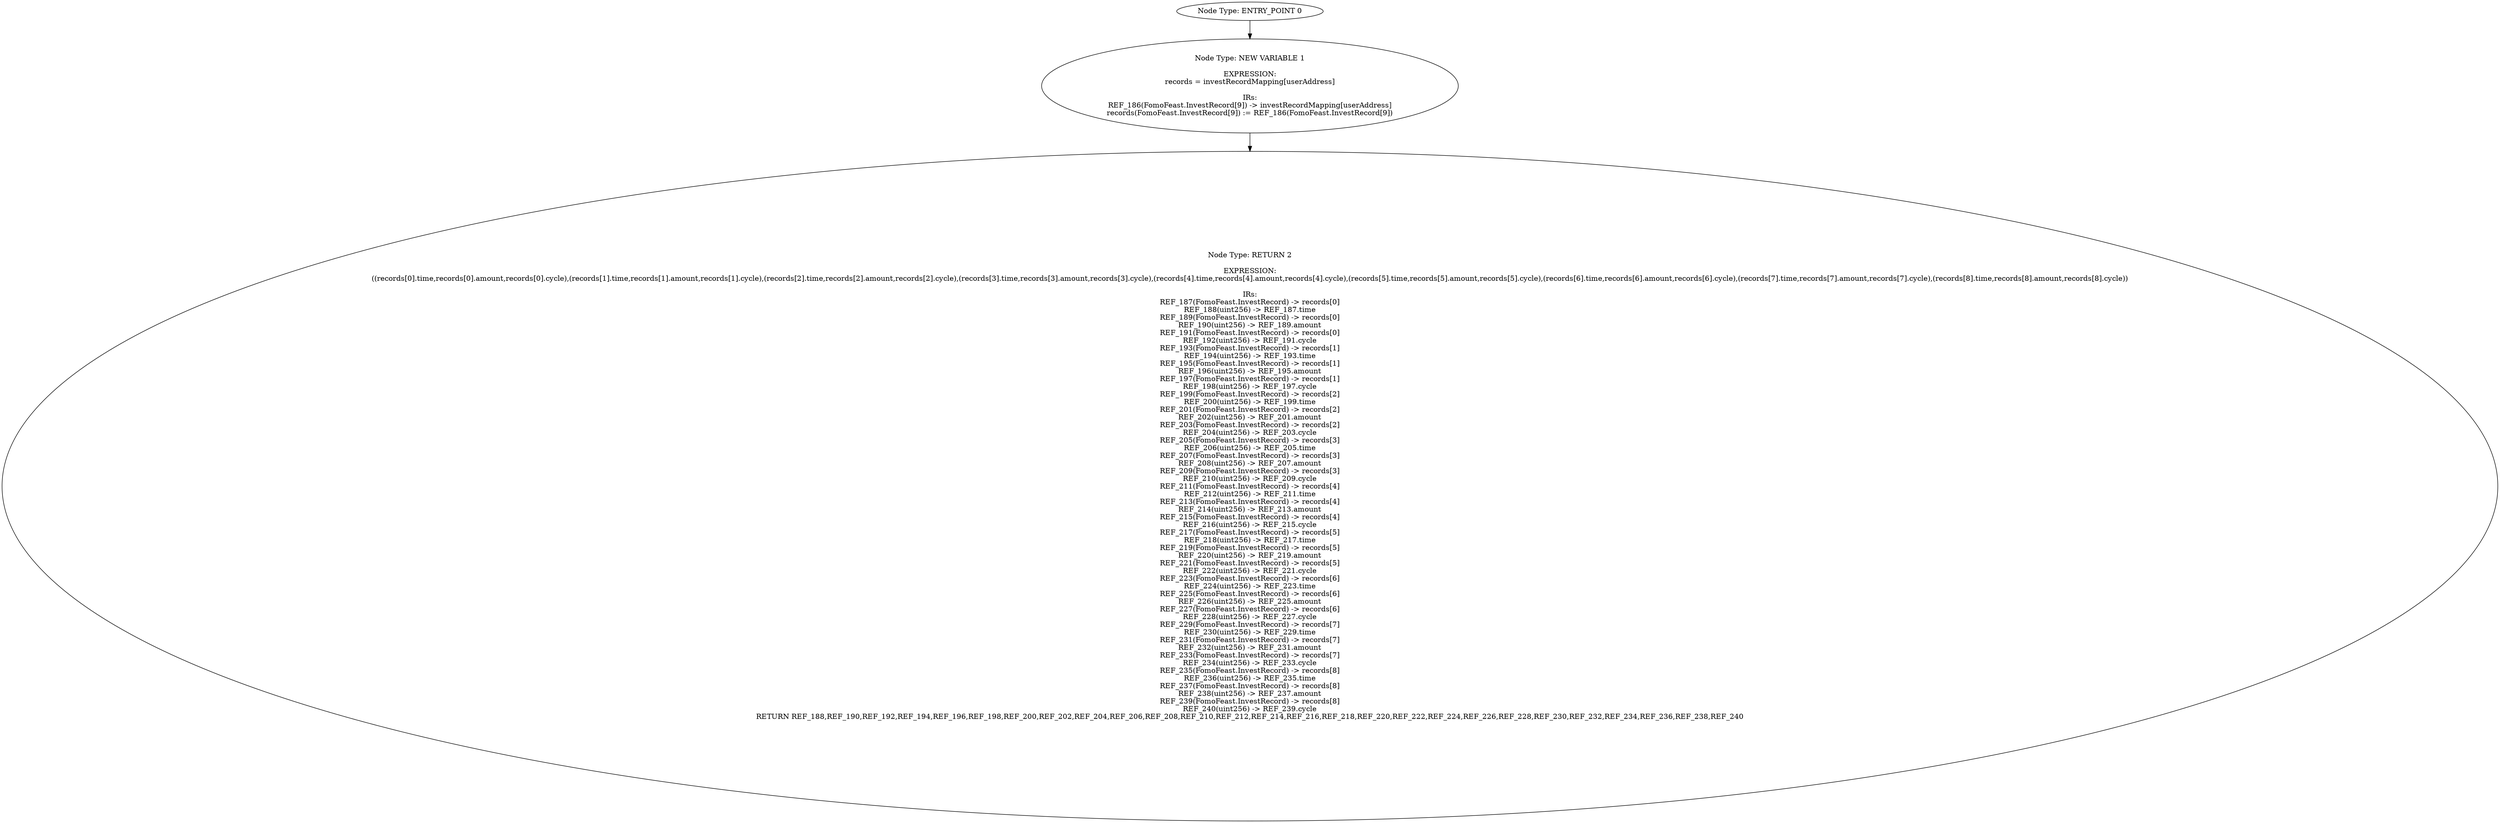 digraph{
0[label="Node Type: ENTRY_POINT 0
"];
0->1;
1[label="Node Type: NEW VARIABLE 1

EXPRESSION:
records = investRecordMapping[userAddress]

IRs:
REF_186(FomoFeast.InvestRecord[9]) -> investRecordMapping[userAddress]
records(FomoFeast.InvestRecord[9]) := REF_186(FomoFeast.InvestRecord[9])"];
1->2;
2[label="Node Type: RETURN 2

EXPRESSION:
((records[0].time,records[0].amount,records[0].cycle),(records[1].time,records[1].amount,records[1].cycle),(records[2].time,records[2].amount,records[2].cycle),(records[3].time,records[3].amount,records[3].cycle),(records[4].time,records[4].amount,records[4].cycle),(records[5].time,records[5].amount,records[5].cycle),(records[6].time,records[6].amount,records[6].cycle),(records[7].time,records[7].amount,records[7].cycle),(records[8].time,records[8].amount,records[8].cycle))

IRs:
REF_187(FomoFeast.InvestRecord) -> records[0]
REF_188(uint256) -> REF_187.time
REF_189(FomoFeast.InvestRecord) -> records[0]
REF_190(uint256) -> REF_189.amount
REF_191(FomoFeast.InvestRecord) -> records[0]
REF_192(uint256) -> REF_191.cycle
REF_193(FomoFeast.InvestRecord) -> records[1]
REF_194(uint256) -> REF_193.time
REF_195(FomoFeast.InvestRecord) -> records[1]
REF_196(uint256) -> REF_195.amount
REF_197(FomoFeast.InvestRecord) -> records[1]
REF_198(uint256) -> REF_197.cycle
REF_199(FomoFeast.InvestRecord) -> records[2]
REF_200(uint256) -> REF_199.time
REF_201(FomoFeast.InvestRecord) -> records[2]
REF_202(uint256) -> REF_201.amount
REF_203(FomoFeast.InvestRecord) -> records[2]
REF_204(uint256) -> REF_203.cycle
REF_205(FomoFeast.InvestRecord) -> records[3]
REF_206(uint256) -> REF_205.time
REF_207(FomoFeast.InvestRecord) -> records[3]
REF_208(uint256) -> REF_207.amount
REF_209(FomoFeast.InvestRecord) -> records[3]
REF_210(uint256) -> REF_209.cycle
REF_211(FomoFeast.InvestRecord) -> records[4]
REF_212(uint256) -> REF_211.time
REF_213(FomoFeast.InvestRecord) -> records[4]
REF_214(uint256) -> REF_213.amount
REF_215(FomoFeast.InvestRecord) -> records[4]
REF_216(uint256) -> REF_215.cycle
REF_217(FomoFeast.InvestRecord) -> records[5]
REF_218(uint256) -> REF_217.time
REF_219(FomoFeast.InvestRecord) -> records[5]
REF_220(uint256) -> REF_219.amount
REF_221(FomoFeast.InvestRecord) -> records[5]
REF_222(uint256) -> REF_221.cycle
REF_223(FomoFeast.InvestRecord) -> records[6]
REF_224(uint256) -> REF_223.time
REF_225(FomoFeast.InvestRecord) -> records[6]
REF_226(uint256) -> REF_225.amount
REF_227(FomoFeast.InvestRecord) -> records[6]
REF_228(uint256) -> REF_227.cycle
REF_229(FomoFeast.InvestRecord) -> records[7]
REF_230(uint256) -> REF_229.time
REF_231(FomoFeast.InvestRecord) -> records[7]
REF_232(uint256) -> REF_231.amount
REF_233(FomoFeast.InvestRecord) -> records[7]
REF_234(uint256) -> REF_233.cycle
REF_235(FomoFeast.InvestRecord) -> records[8]
REF_236(uint256) -> REF_235.time
REF_237(FomoFeast.InvestRecord) -> records[8]
REF_238(uint256) -> REF_237.amount
REF_239(FomoFeast.InvestRecord) -> records[8]
REF_240(uint256) -> REF_239.cycle
RETURN REF_188,REF_190,REF_192,REF_194,REF_196,REF_198,REF_200,REF_202,REF_204,REF_206,REF_208,REF_210,REF_212,REF_214,REF_216,REF_218,REF_220,REF_222,REF_224,REF_226,REF_228,REF_230,REF_232,REF_234,REF_236,REF_238,REF_240"];
}
